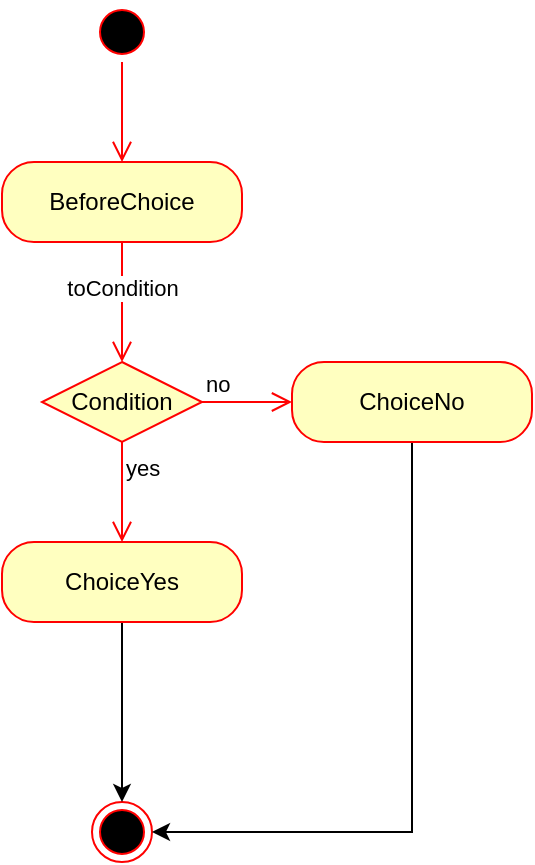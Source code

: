 <mxfile version="24.5.3" type="device">
  <diagram name="Seite-1" id="2IXvw_5-a2KiOUsxXS1x">
    <mxGraphModel dx="1050" dy="530" grid="1" gridSize="10" guides="1" tooltips="1" connect="1" arrows="1" fold="1" page="1" pageScale="1" pageWidth="1500" pageHeight="850" math="0" shadow="0">
      <root>
        <mxCell id="0" />
        <mxCell id="1" parent="0" />
        <mxCell id="_sCfoK6OZnLPwZeo6e0T-1" value="" style="ellipse;html=1;shape=startState;fillColor=#000000;strokeColor=#ff0000;" vertex="1" parent="1">
          <mxGeometry x="340" y="40" width="30" height="30" as="geometry" />
        </mxCell>
        <mxCell id="_sCfoK6OZnLPwZeo6e0T-2" value="" style="edgeStyle=orthogonalEdgeStyle;html=1;verticalAlign=bottom;endArrow=open;endSize=8;strokeColor=#ff0000;rounded=0;" edge="1" source="_sCfoK6OZnLPwZeo6e0T-1" parent="1" target="_sCfoK6OZnLPwZeo6e0T-4">
          <mxGeometry relative="1" as="geometry">
            <mxPoint x="355" y="130" as="targetPoint" />
          </mxGeometry>
        </mxCell>
        <mxCell id="_sCfoK6OZnLPwZeo6e0T-3" value="" style="ellipse;html=1;shape=endState;fillColor=#000000;strokeColor=#ff0000;" vertex="1" parent="1">
          <mxGeometry x="340" y="440" width="30" height="30" as="geometry" />
        </mxCell>
        <mxCell id="_sCfoK6OZnLPwZeo6e0T-4" value="BeforeChoice" style="rounded=1;whiteSpace=wrap;html=1;arcSize=40;fontColor=#000000;fillColor=#ffffc0;strokeColor=#ff0000;" vertex="1" parent="1">
          <mxGeometry x="295" y="120" width="120" height="40" as="geometry" />
        </mxCell>
        <mxCell id="_sCfoK6OZnLPwZeo6e0T-5" value="Condition" style="rhombus;whiteSpace=wrap;html=1;fontColor=#000000;fillColor=#ffffc0;strokeColor=#ff0000;" vertex="1" parent="1">
          <mxGeometry x="315" y="220" width="80" height="40" as="geometry" />
        </mxCell>
        <mxCell id="_sCfoK6OZnLPwZeo6e0T-6" value="no" style="edgeStyle=orthogonalEdgeStyle;html=1;align=left;verticalAlign=bottom;endArrow=open;endSize=8;strokeColor=#ff0000;rounded=0;" edge="1" source="_sCfoK6OZnLPwZeo6e0T-5" parent="1" target="_sCfoK6OZnLPwZeo6e0T-9">
          <mxGeometry x="-1" relative="1" as="geometry">
            <mxPoint x="500" y="240" as="targetPoint" />
          </mxGeometry>
        </mxCell>
        <mxCell id="_sCfoK6OZnLPwZeo6e0T-7" value="yes" style="edgeStyle=orthogonalEdgeStyle;html=1;align=left;verticalAlign=top;endArrow=open;endSize=8;strokeColor=#ff0000;rounded=0;" edge="1" source="_sCfoK6OZnLPwZeo6e0T-5" parent="1" target="_sCfoK6OZnLPwZeo6e0T-10">
          <mxGeometry x="-1" relative="1" as="geometry">
            <mxPoint x="355" y="330" as="targetPoint" />
          </mxGeometry>
        </mxCell>
        <mxCell id="_sCfoK6OZnLPwZeo6e0T-12" style="edgeStyle=orthogonalEdgeStyle;rounded=0;orthogonalLoop=1;jettySize=auto;html=1;entryX=1;entryY=0.5;entryDx=0;entryDy=0;exitX=0.5;exitY=1;exitDx=0;exitDy=0;" edge="1" parent="1" source="_sCfoK6OZnLPwZeo6e0T-9" target="_sCfoK6OZnLPwZeo6e0T-3">
          <mxGeometry relative="1" as="geometry" />
        </mxCell>
        <mxCell id="_sCfoK6OZnLPwZeo6e0T-9" value="ChoiceNo" style="rounded=1;whiteSpace=wrap;html=1;arcSize=40;fontColor=#000000;fillColor=#ffffc0;strokeColor=#ff0000;" vertex="1" parent="1">
          <mxGeometry x="440" y="220" width="120" height="40" as="geometry" />
        </mxCell>
        <mxCell id="_sCfoK6OZnLPwZeo6e0T-11" style="edgeStyle=orthogonalEdgeStyle;rounded=0;orthogonalLoop=1;jettySize=auto;html=1;entryX=0.5;entryY=0;entryDx=0;entryDy=0;" edge="1" parent="1" source="_sCfoK6OZnLPwZeo6e0T-10" target="_sCfoK6OZnLPwZeo6e0T-3">
          <mxGeometry relative="1" as="geometry" />
        </mxCell>
        <mxCell id="_sCfoK6OZnLPwZeo6e0T-10" value="ChoiceYes" style="rounded=1;whiteSpace=wrap;html=1;arcSize=40;fontColor=#000000;fillColor=#ffffc0;strokeColor=#ff0000;" vertex="1" parent="1">
          <mxGeometry x="295" y="310" width="120" height="40" as="geometry" />
        </mxCell>
        <mxCell id="_sCfoK6OZnLPwZeo6e0T-14" value="" style="edgeStyle=orthogonalEdgeStyle;html=1;verticalAlign=bottom;endArrow=open;endSize=8;strokeColor=#ff0000;rounded=0;exitX=0.5;exitY=1;exitDx=0;exitDy=0;entryX=0.5;entryY=0;entryDx=0;entryDy=0;" edge="1" parent="1" source="_sCfoK6OZnLPwZeo6e0T-4" target="_sCfoK6OZnLPwZeo6e0T-5">
          <mxGeometry relative="1" as="geometry">
            <mxPoint x="365" y="130" as="targetPoint" />
            <mxPoint x="365" y="80" as="sourcePoint" />
          </mxGeometry>
        </mxCell>
        <mxCell id="_sCfoK6OZnLPwZeo6e0T-15" value="toCondition" style="edgeLabel;html=1;align=center;verticalAlign=middle;resizable=0;points=[];" vertex="1" connectable="0" parent="_sCfoK6OZnLPwZeo6e0T-14">
          <mxGeometry x="-0.24" relative="1" as="geometry">
            <mxPoint as="offset" />
          </mxGeometry>
        </mxCell>
      </root>
    </mxGraphModel>
  </diagram>
</mxfile>
